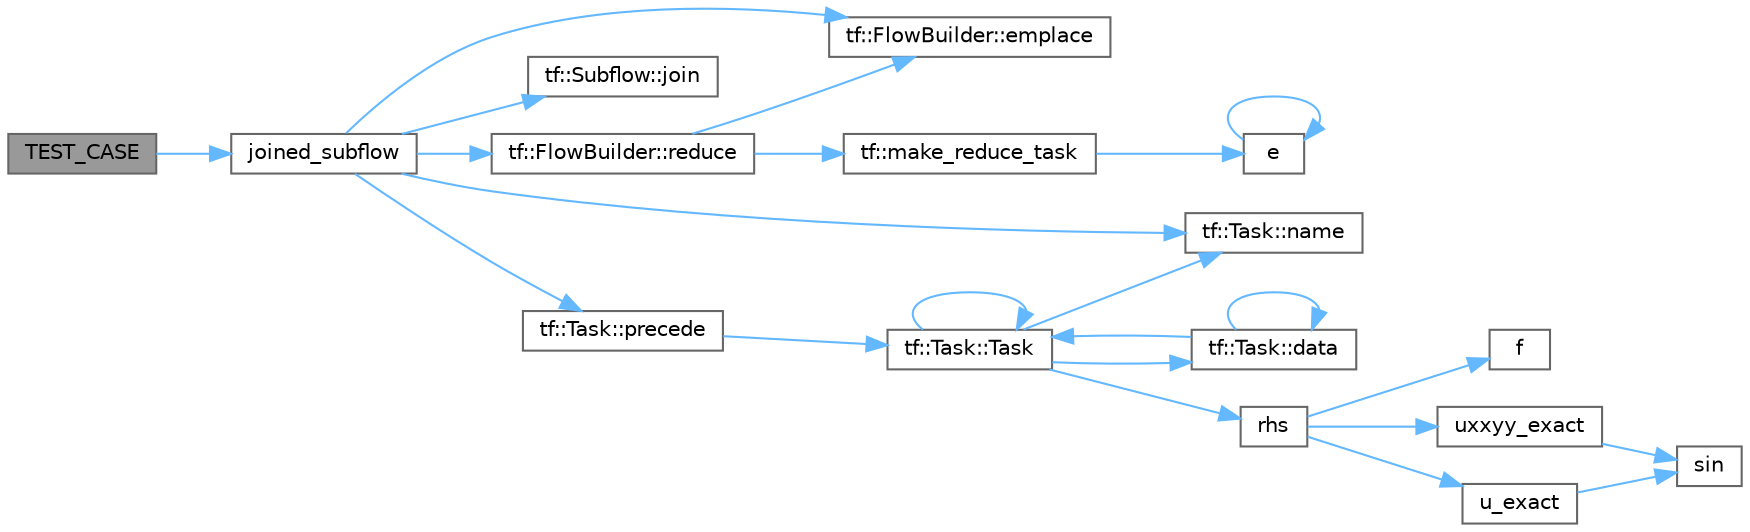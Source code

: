 digraph "TEST_CASE"
{
 // LATEX_PDF_SIZE
  bgcolor="transparent";
  edge [fontname=Helvetica,fontsize=10,labelfontname=Helvetica,labelfontsize=10];
  node [fontname=Helvetica,fontsize=10,shape=box,height=0.2,width=0.4];
  rankdir="LR";
  Node1 [id="Node000001",label="TEST_CASE",height=0.2,width=0.4,color="gray40", fillcolor="grey60", style="filled", fontcolor="black",tooltip=" "];
  Node1 -> Node2 [id="edge23_Node000001_Node000002",color="steelblue1",style="solid",tooltip=" "];
  Node2 [id="Node000002",label="joined_subflow",height=0.2,width=0.4,color="grey40", fillcolor="white", style="filled",URL="$test__subflows_8cpp.html#a20a51aa7372da1731d19155bbc009814",tooltip=" "];
  Node2 -> Node3 [id="edge24_Node000002_Node000003",color="steelblue1",style="solid",tooltip=" "];
  Node3 [id="Node000003",label="tf::FlowBuilder::emplace",height=0.2,width=0.4,color="grey40", fillcolor="white", style="filled",URL="$classtf_1_1_flow_builder.html#a60d7a666cab71ecfa3010b2efb0d6b57",tooltip="creates a static task"];
  Node2 -> Node4 [id="edge25_Node000002_Node000004",color="steelblue1",style="solid",tooltip=" "];
  Node4 [id="Node000004",label="tf::Subflow::join",height=0.2,width=0.4,color="grey40", fillcolor="white", style="filled",URL="$classtf_1_1_subflow.html#a59fcac1323e70d920088dd37bd0be245",tooltip="enables the subflow to join its parent task"];
  Node2 -> Node5 [id="edge26_Node000002_Node000005",color="steelblue1",style="solid",tooltip=" "];
  Node5 [id="Node000005",label="tf::Task::name",height=0.2,width=0.4,color="grey40", fillcolor="white", style="filled",URL="$classtf_1_1_task.html#a08ada0425b490997b6ff7f310107e5e3",tooltip="queries the name of the task"];
  Node2 -> Node6 [id="edge27_Node000002_Node000006",color="steelblue1",style="solid",tooltip=" "];
  Node6 [id="Node000006",label="tf::Task::precede",height=0.2,width=0.4,color="grey40", fillcolor="white", style="filled",URL="$classtf_1_1_task.html#a8c78c453295a553c1c016e4062da8588",tooltip="adds precedence links from this to other tasks"];
  Node6 -> Node7 [id="edge28_Node000006_Node000007",color="steelblue1",style="solid",tooltip=" "];
  Node7 [id="Node000007",label="tf::Task::Task",height=0.2,width=0.4,color="grey40", fillcolor="white", style="filled",URL="$classtf_1_1_task.html#a5ed7ba63e8eeaa0f21fe08c80aa474ba",tooltip="constructs an empty task"];
  Node7 -> Node8 [id="edge29_Node000007_Node000008",color="steelblue1",style="solid",tooltip=" "];
  Node8 [id="Node000008",label="tf::Task::data",height=0.2,width=0.4,color="grey40", fillcolor="white", style="filled",URL="$classtf_1_1_task.html#afd82ab6d6518d1142a72c4d2c97ff114",tooltip="assigns pointer to user data"];
  Node8 -> Node8 [id="edge30_Node000008_Node000008",color="steelblue1",style="solid",tooltip=" "];
  Node8 -> Node7 [id="edge31_Node000008_Node000007",color="steelblue1",style="solid",tooltip=" "];
  Node7 -> Node5 [id="edge32_Node000007_Node000005",color="steelblue1",style="solid",tooltip=" "];
  Node7 -> Node9 [id="edge33_Node000007_Node000009",color="steelblue1",style="solid",tooltip=" "];
  Node9 [id="Node000009",label="rhs",height=0.2,width=0.4,color="grey40", fillcolor="white", style="filled",URL="$poisson_8cpp.html#a38c677f5cc4e47bc7505aef707c1bb83",tooltip=" "];
  Node9 -> Node10 [id="edge34_Node000009_Node000010",color="steelblue1",style="solid",tooltip=" "];
  Node10 [id="Node000010",label="f",height=0.2,width=0.4,color="grey40", fillcolor="white", style="filled",URL="$cxx11__tensor__map_8cpp.html#a7f507fea02198f6cb81c86640c7b1a4e",tooltip=" "];
  Node9 -> Node11 [id="edge35_Node000009_Node000011",color="steelblue1",style="solid",tooltip=" "];
  Node11 [id="Node000011",label="u_exact",height=0.2,width=0.4,color="grey40", fillcolor="white", style="filled",URL="$poisson_8cpp.html#a06fc16c4676f839f8de736a6791b6862",tooltip=" "];
  Node11 -> Node12 [id="edge36_Node000011_Node000012",color="steelblue1",style="solid",tooltip=" "];
  Node12 [id="Node000012",label="sin",height=0.2,width=0.4,color="grey40", fillcolor="white", style="filled",URL="$_array_cwise_unary_ops_8h.html#a9cfb0ea58bd813510a9e2db18a5e49f0",tooltip=" "];
  Node9 -> Node13 [id="edge37_Node000009_Node000013",color="steelblue1",style="solid",tooltip=" "];
  Node13 [id="Node000013",label="uxxyy_exact",height=0.2,width=0.4,color="grey40", fillcolor="white", style="filled",URL="$poisson_8cpp.html#a557a61cf12d143424a35123b14048a22",tooltip=" "];
  Node13 -> Node12 [id="edge38_Node000013_Node000012",color="steelblue1",style="solid",tooltip=" "];
  Node7 -> Node7 [id="edge39_Node000007_Node000007",color="steelblue1",style="solid",tooltip=" "];
  Node2 -> Node14 [id="edge40_Node000002_Node000014",color="steelblue1",style="solid",tooltip=" "];
  Node14 [id="Node000014",label="tf::FlowBuilder::reduce",height=0.2,width=0.4,color="grey40", fillcolor="white", style="filled",URL="$classtf_1_1_flow_builder.html#afb24798ebf46e253a40b01bffb1da6a7",tooltip="constructs an STL-styled parallel-reduction task"];
  Node14 -> Node3 [id="edge41_Node000014_Node000003",color="steelblue1",style="solid",tooltip=" "];
  Node14 -> Node15 [id="edge42_Node000014_Node000015",color="steelblue1",style="solid",tooltip=" "];
  Node15 [id="Node000015",label="tf::make_reduce_task",height=0.2,width=0.4,color="grey40", fillcolor="white", style="filled",URL="$namespacetf.html#a75bc91b567384b298e11516fea660b7b",tooltip=" "];
  Node15 -> Node16 [id="edge43_Node000015_Node000016",color="steelblue1",style="solid",tooltip=" "];
  Node16 [id="Node000016",label="e",height=0.2,width=0.4,color="grey40", fillcolor="white", style="filled",URL="$_cwise__array__power__array_8cpp.html#a9cb86ff854760bf91a154f2724a9101d",tooltip=" "];
  Node16 -> Node16 [id="edge44_Node000016_Node000016",color="steelblue1",style="solid",tooltip=" "];
}
